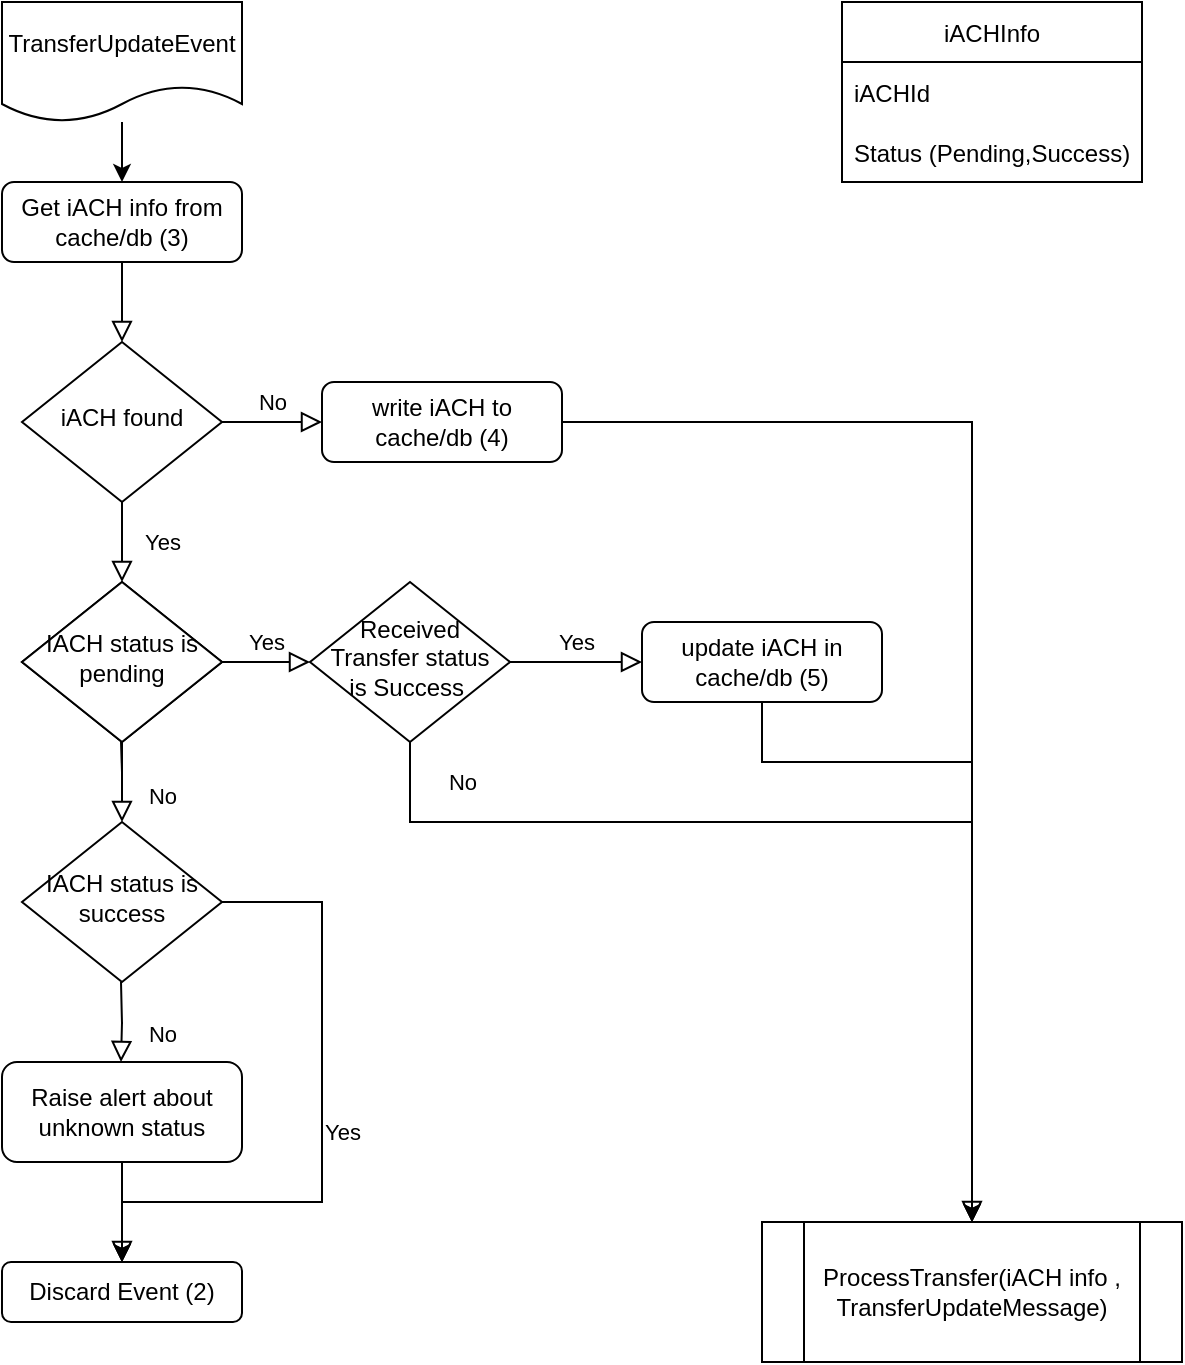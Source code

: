 <mxfile version="15.6.3" type="github" pages="2">
  <diagram id="C5RBs43oDa-KdzZeNtuy" name="Page-1">
    <mxGraphModel dx="1422" dy="737" grid="1" gridSize="10" guides="1" tooltips="1" connect="1" arrows="1" fold="1" page="1" pageScale="1" pageWidth="827" pageHeight="1169" math="0" shadow="0">
      <root>
        <mxCell id="WIyWlLk6GJQsqaUBKTNV-0" />
        <mxCell id="WIyWlLk6GJQsqaUBKTNV-1" parent="WIyWlLk6GJQsqaUBKTNV-0" />
        <mxCell id="WIyWlLk6GJQsqaUBKTNV-2" value="" style="rounded=0;html=1;jettySize=auto;orthogonalLoop=1;fontSize=11;endArrow=block;endFill=0;endSize=8;strokeWidth=1;shadow=0;labelBackgroundColor=none;edgeStyle=orthogonalEdgeStyle;" parent="WIyWlLk6GJQsqaUBKTNV-1" source="WIyWlLk6GJQsqaUBKTNV-3" target="WIyWlLk6GJQsqaUBKTNV-6" edge="1">
          <mxGeometry relative="1" as="geometry" />
        </mxCell>
        <mxCell id="WIyWlLk6GJQsqaUBKTNV-3" value="Get iACH info from cache/db (3)" style="rounded=1;whiteSpace=wrap;html=1;fontSize=12;glass=0;strokeWidth=1;shadow=0;" parent="WIyWlLk6GJQsqaUBKTNV-1" vertex="1">
          <mxGeometry x="130" y="260" width="120" height="40" as="geometry" />
        </mxCell>
        <mxCell id="WIyWlLk6GJQsqaUBKTNV-4" value="Yes" style="rounded=0;html=1;jettySize=auto;orthogonalLoop=1;fontSize=11;endArrow=block;endFill=0;endSize=8;strokeWidth=1;shadow=0;labelBackgroundColor=none;edgeStyle=orthogonalEdgeStyle;" parent="WIyWlLk6GJQsqaUBKTNV-1" source="WIyWlLk6GJQsqaUBKTNV-6" target="WIyWlLk6GJQsqaUBKTNV-10" edge="1">
          <mxGeometry y="20" relative="1" as="geometry">
            <mxPoint as="offset" />
          </mxGeometry>
        </mxCell>
        <mxCell id="WIyWlLk6GJQsqaUBKTNV-5" value="No" style="edgeStyle=orthogonalEdgeStyle;rounded=0;html=1;jettySize=auto;orthogonalLoop=1;fontSize=11;endArrow=block;endFill=0;endSize=8;strokeWidth=1;shadow=0;labelBackgroundColor=none;" parent="WIyWlLk6GJQsqaUBKTNV-1" source="WIyWlLk6GJQsqaUBKTNV-6" target="WIyWlLk6GJQsqaUBKTNV-7" edge="1">
          <mxGeometry y="10" relative="1" as="geometry">
            <mxPoint as="offset" />
          </mxGeometry>
        </mxCell>
        <mxCell id="WIyWlLk6GJQsqaUBKTNV-6" value="iACH found" style="rhombus;whiteSpace=wrap;html=1;shadow=0;fontFamily=Helvetica;fontSize=12;align=center;strokeWidth=1;spacing=6;spacingTop=-4;" parent="WIyWlLk6GJQsqaUBKTNV-1" vertex="1">
          <mxGeometry x="140" y="340" width="100" height="80" as="geometry" />
        </mxCell>
        <mxCell id="wEeADbD5w0Sg03M7Am4P-18" style="edgeStyle=orthogonalEdgeStyle;rounded=0;orthogonalLoop=1;jettySize=auto;html=1;" edge="1" parent="WIyWlLk6GJQsqaUBKTNV-1" source="WIyWlLk6GJQsqaUBKTNV-7" target="wEeADbD5w0Sg03M7Am4P-19">
          <mxGeometry relative="1" as="geometry">
            <mxPoint x="650" y="790" as="targetPoint" />
          </mxGeometry>
        </mxCell>
        <mxCell id="WIyWlLk6GJQsqaUBKTNV-7" value="write iACH to cache/db (4)" style="rounded=1;whiteSpace=wrap;html=1;fontSize=12;glass=0;strokeWidth=1;shadow=0;" parent="WIyWlLk6GJQsqaUBKTNV-1" vertex="1">
          <mxGeometry x="290" y="360" width="120" height="40" as="geometry" />
        </mxCell>
        <mxCell id="WIyWlLk6GJQsqaUBKTNV-8" value="No" style="rounded=0;html=1;jettySize=auto;orthogonalLoop=1;fontSize=11;endArrow=block;endFill=0;endSize=8;strokeWidth=1;shadow=0;labelBackgroundColor=none;edgeStyle=orthogonalEdgeStyle;" parent="WIyWlLk6GJQsqaUBKTNV-1" source="WIyWlLk6GJQsqaUBKTNV-10" target="wEeADbD5w0Sg03M7Am4P-1" edge="1">
          <mxGeometry x="0.333" y="20" relative="1" as="geometry">
            <mxPoint as="offset" />
            <mxPoint x="190" y="600" as="targetPoint" />
          </mxGeometry>
        </mxCell>
        <mxCell id="WIyWlLk6GJQsqaUBKTNV-9" value="Yes" style="edgeStyle=orthogonalEdgeStyle;rounded=0;html=1;jettySize=auto;orthogonalLoop=1;fontSize=11;endArrow=block;endFill=0;endSize=8;strokeWidth=1;shadow=0;labelBackgroundColor=none;entryX=0;entryY=0.5;entryDx=0;entryDy=0;" parent="WIyWlLk6GJQsqaUBKTNV-1" source="WIyWlLk6GJQsqaUBKTNV-10" target="wEeADbD5w0Sg03M7Am4P-13" edge="1">
          <mxGeometry y="10" relative="1" as="geometry">
            <mxPoint as="offset" />
          </mxGeometry>
        </mxCell>
        <mxCell id="WIyWlLk6GJQsqaUBKTNV-10" value="Bulb&lt;br&gt;burned out?" style="rhombus;whiteSpace=wrap;html=1;shadow=0;fontFamily=Helvetica;fontSize=12;align=center;strokeWidth=1;spacing=6;spacingTop=-4;" parent="WIyWlLk6GJQsqaUBKTNV-1" vertex="1">
          <mxGeometry x="140" y="460" width="100" height="80" as="geometry" />
        </mxCell>
        <mxCell id="wEeADbD5w0Sg03M7Am4P-21" style="edgeStyle=orthogonalEdgeStyle;rounded=0;orthogonalLoop=1;jettySize=auto;html=1;entryX=0.5;entryY=0;entryDx=0;entryDy=0;" edge="1" parent="WIyWlLk6GJQsqaUBKTNV-1" source="WIyWlLk6GJQsqaUBKTNV-12" target="wEeADbD5w0Sg03M7Am4P-19">
          <mxGeometry relative="1" as="geometry">
            <Array as="points">
              <mxPoint x="510" y="550" />
              <mxPoint x="615" y="550" />
            </Array>
          </mxGeometry>
        </mxCell>
        <mxCell id="WIyWlLk6GJQsqaUBKTNV-12" value="update iACH in cache/db (5)" style="rounded=1;whiteSpace=wrap;html=1;fontSize=12;glass=0;strokeWidth=1;shadow=0;" parent="WIyWlLk6GJQsqaUBKTNV-1" vertex="1">
          <mxGeometry x="450" y="480" width="120" height="40" as="geometry" />
        </mxCell>
        <mxCell id="wEeADbD5w0Sg03M7Am4P-0" value="IACH status is pending" style="rhombus;whiteSpace=wrap;html=1;shadow=0;fontFamily=Helvetica;fontSize=12;align=center;strokeWidth=1;spacing=6;spacingTop=-4;" vertex="1" parent="WIyWlLk6GJQsqaUBKTNV-1">
          <mxGeometry x="140" y="460" width="100" height="80" as="geometry" />
        </mxCell>
        <mxCell id="wEeADbD5w0Sg03M7Am4P-1" value="IACH status is success" style="rhombus;whiteSpace=wrap;html=1;shadow=0;fontFamily=Helvetica;fontSize=12;align=center;strokeWidth=1;spacing=6;spacingTop=-4;" vertex="1" parent="WIyWlLk6GJQsqaUBKTNV-1">
          <mxGeometry x="140" y="580" width="100" height="80" as="geometry" />
        </mxCell>
        <mxCell id="wEeADbD5w0Sg03M7Am4P-3" value="" style="rounded=0;html=1;jettySize=auto;orthogonalLoop=1;fontSize=11;endArrow=none;endFill=0;endSize=8;strokeWidth=1;shadow=0;labelBackgroundColor=none;edgeStyle=orthogonalEdgeStyle;" edge="1" parent="WIyWlLk6GJQsqaUBKTNV-1">
          <mxGeometry x="0.333" y="20" relative="1" as="geometry">
            <mxPoint as="offset" />
            <mxPoint x="189.5" y="540" as="sourcePoint" />
            <mxPoint x="190" y="555" as="targetPoint" />
          </mxGeometry>
        </mxCell>
        <mxCell id="wEeADbD5w0Sg03M7Am4P-7" value="Yes" style="edgeStyle=orthogonalEdgeStyle;rounded=0;html=1;jettySize=auto;orthogonalLoop=1;fontSize=11;endArrow=block;endFill=0;endSize=8;strokeWidth=1;shadow=0;labelBackgroundColor=none;exitX=1;exitY=0.5;exitDx=0;exitDy=0;entryX=0.5;entryY=0;entryDx=0;entryDy=0;" edge="1" parent="WIyWlLk6GJQsqaUBKTNV-1" source="wEeADbD5w0Sg03M7Am4P-1" target="wEeADbD5w0Sg03M7Am4P-8">
          <mxGeometry y="10" relative="1" as="geometry">
            <mxPoint as="offset" />
            <mxPoint x="250" y="510" as="sourcePoint" />
            <mxPoint x="290" y="620" as="targetPoint" />
            <Array as="points">
              <mxPoint x="290" y="620" />
              <mxPoint x="290" y="770" />
              <mxPoint x="190" y="770" />
            </Array>
          </mxGeometry>
        </mxCell>
        <mxCell id="wEeADbD5w0Sg03M7Am4P-8" value="Discard Event (2)" style="rounded=1;whiteSpace=wrap;html=1;" vertex="1" parent="WIyWlLk6GJQsqaUBKTNV-1">
          <mxGeometry x="130" y="800" width="120" height="30" as="geometry" />
        </mxCell>
        <mxCell id="wEeADbD5w0Sg03M7Am4P-10" value="No" style="rounded=0;html=1;jettySize=auto;orthogonalLoop=1;fontSize=11;endArrow=block;endFill=0;endSize=8;strokeWidth=1;shadow=0;labelBackgroundColor=none;edgeStyle=orthogonalEdgeStyle;" edge="1" parent="WIyWlLk6GJQsqaUBKTNV-1">
          <mxGeometry x="0.333" y="20" relative="1" as="geometry">
            <mxPoint as="offset" />
            <mxPoint x="189.5" y="660" as="sourcePoint" />
            <mxPoint x="189.5" y="700" as="targetPoint" />
          </mxGeometry>
        </mxCell>
        <mxCell id="wEeADbD5w0Sg03M7Am4P-24" value="" style="edgeStyle=orthogonalEdgeStyle;rounded=0;orthogonalLoop=1;jettySize=auto;html=1;" edge="1" parent="WIyWlLk6GJQsqaUBKTNV-1" source="wEeADbD5w0Sg03M7Am4P-11" target="wEeADbD5w0Sg03M7Am4P-8">
          <mxGeometry relative="1" as="geometry" />
        </mxCell>
        <mxCell id="wEeADbD5w0Sg03M7Am4P-25" style="edgeStyle=orthogonalEdgeStyle;rounded=0;orthogonalLoop=1;jettySize=auto;html=1;" edge="1" parent="WIyWlLk6GJQsqaUBKTNV-1" source="wEeADbD5w0Sg03M7Am4P-11">
          <mxGeometry relative="1" as="geometry">
            <mxPoint x="190" y="800" as="targetPoint" />
          </mxGeometry>
        </mxCell>
        <mxCell id="wEeADbD5w0Sg03M7Am4P-11" value="Raise alert about unknown status" style="rounded=1;whiteSpace=wrap;html=1;" vertex="1" parent="WIyWlLk6GJQsqaUBKTNV-1">
          <mxGeometry x="130" y="700" width="120" height="50" as="geometry" />
        </mxCell>
        <mxCell id="wEeADbD5w0Sg03M7Am4P-13" value="Received Transfer status is Success&amp;nbsp;" style="rhombus;whiteSpace=wrap;html=1;shadow=0;fontFamily=Helvetica;fontSize=12;align=center;strokeWidth=1;spacing=6;spacingTop=-4;" vertex="1" parent="WIyWlLk6GJQsqaUBKTNV-1">
          <mxGeometry x="284" y="460" width="100" height="80" as="geometry" />
        </mxCell>
        <mxCell id="wEeADbD5w0Sg03M7Am4P-14" value="Yes" style="edgeStyle=orthogonalEdgeStyle;rounded=0;html=1;jettySize=auto;orthogonalLoop=1;fontSize=11;endArrow=block;endFill=0;endSize=8;strokeWidth=1;shadow=0;labelBackgroundColor=none;entryX=0;entryY=0.5;entryDx=0;entryDy=0;exitX=1;exitY=0.5;exitDx=0;exitDy=0;" edge="1" parent="WIyWlLk6GJQsqaUBKTNV-1" source="wEeADbD5w0Sg03M7Am4P-13" target="WIyWlLk6GJQsqaUBKTNV-12">
          <mxGeometry y="10" relative="1" as="geometry">
            <mxPoint as="offset" />
            <mxPoint x="250" y="510" as="sourcePoint" />
            <mxPoint x="294" y="510" as="targetPoint" />
          </mxGeometry>
        </mxCell>
        <mxCell id="wEeADbD5w0Sg03M7Am4P-16" value="" style="edgeStyle=orthogonalEdgeStyle;rounded=0;orthogonalLoop=1;jettySize=auto;html=1;entryX=0.5;entryY=0;entryDx=0;entryDy=0;" edge="1" parent="WIyWlLk6GJQsqaUBKTNV-1" source="wEeADbD5w0Sg03M7Am4P-15" target="WIyWlLk6GJQsqaUBKTNV-3">
          <mxGeometry relative="1" as="geometry" />
        </mxCell>
        <mxCell id="wEeADbD5w0Sg03M7Am4P-15" value="TransferUpdateEvent" style="shape=document;whiteSpace=wrap;html=1;boundedLbl=1;" vertex="1" parent="WIyWlLk6GJQsqaUBKTNV-1">
          <mxGeometry x="130" y="170" width="120" height="60" as="geometry" />
        </mxCell>
        <mxCell id="wEeADbD5w0Sg03M7Am4P-19" value="ProcessTransfer(iACH info , TransferUpdateMessage)" style="shape=process;whiteSpace=wrap;html=1;backgroundOutline=1;" vertex="1" parent="WIyWlLk6GJQsqaUBKTNV-1">
          <mxGeometry x="510" y="780" width="210" height="70" as="geometry" />
        </mxCell>
        <mxCell id="wEeADbD5w0Sg03M7Am4P-23" value="No" style="rounded=0;html=1;jettySize=auto;orthogonalLoop=1;fontSize=11;endArrow=block;endFill=0;endSize=8;strokeWidth=1;shadow=0;labelBackgroundColor=none;edgeStyle=orthogonalEdgeStyle;exitX=0.5;exitY=1;exitDx=0;exitDy=0;entryX=0.5;entryY=0;entryDx=0;entryDy=0;" edge="1" parent="WIyWlLk6GJQsqaUBKTNV-1" source="wEeADbD5w0Sg03M7Am4P-13" target="wEeADbD5w0Sg03M7Am4P-19">
          <mxGeometry x="-0.747" y="20" relative="1" as="geometry">
            <mxPoint as="offset" />
            <mxPoint x="200" y="550" as="sourcePoint" />
            <mxPoint x="200" y="590" as="targetPoint" />
            <Array as="points">
              <mxPoint x="334" y="580" />
              <mxPoint x="615" y="580" />
            </Array>
          </mxGeometry>
        </mxCell>
        <mxCell id="EszgASWvZQFr6gAH9XyK-0" value="iACHInfo" style="swimlane;fontStyle=0;childLayout=stackLayout;horizontal=1;startSize=30;horizontalStack=0;resizeParent=1;resizeParentMax=0;resizeLast=0;collapsible=1;marginBottom=0;" vertex="1" parent="WIyWlLk6GJQsqaUBKTNV-1">
          <mxGeometry x="550" y="170" width="150" height="90" as="geometry" />
        </mxCell>
        <mxCell id="EszgASWvZQFr6gAH9XyK-1" value="iACHId" style="text;strokeColor=none;fillColor=none;align=left;verticalAlign=middle;spacingLeft=4;spacingRight=4;overflow=hidden;points=[[0,0.5],[1,0.5]];portConstraint=eastwest;rotatable=0;" vertex="1" parent="EszgASWvZQFr6gAH9XyK-0">
          <mxGeometry y="30" width="150" height="30" as="geometry" />
        </mxCell>
        <mxCell id="EszgASWvZQFr6gAH9XyK-2" value="Status (Pending,Success)" style="text;strokeColor=none;fillColor=none;align=left;verticalAlign=middle;spacingLeft=4;spacingRight=4;overflow=hidden;points=[[0,0.5],[1,0.5]];portConstraint=eastwest;rotatable=0;" vertex="1" parent="EszgASWvZQFr6gAH9XyK-0">
          <mxGeometry y="60" width="150" height="30" as="geometry" />
        </mxCell>
      </root>
    </mxGraphModel>
  </diagram>
  <diagram id="FIutW5reIqWo4Y9141oW" name="Page-2">
    <mxGraphModel dx="1422" dy="737" grid="1" gridSize="10" guides="1" tooltips="1" connect="1" arrows="1" fold="1" page="1" pageScale="1" pageWidth="850" pageHeight="1100" math="0" shadow="0">
      <root>
        <mxCell id="baLXA66Gwawd4mO3uqke-0" />
        <mxCell id="baLXA66Gwawd4mO3uqke-1" parent="baLXA66Gwawd4mO3uqke-0" />
        <mxCell id="VaIL7fWoaXHpg3i_KeYn-2" value="" style="edgeStyle=orthogonalEdgeStyle;rounded=0;orthogonalLoop=1;jettySize=auto;html=1;" edge="1" parent="baLXA66Gwawd4mO3uqke-1" source="N0ot5xJIXqnKpVlIdId7-0" target="VaIL7fWoaXHpg3i_KeYn-0">
          <mxGeometry relative="1" as="geometry" />
        </mxCell>
        <mxCell id="N0ot5xJIXqnKpVlIdId7-0" value="&lt;span&gt;Get iACH info from cache/db (3)&lt;br&gt;&lt;b&gt;Read Through&lt;/b&gt;&lt;br&gt;&lt;/span&gt;" style="rounded=1;whiteSpace=wrap;html=1;" vertex="1" parent="baLXA66Gwawd4mO3uqke-1">
          <mxGeometry x="100" y="40" width="120" height="60" as="geometry" />
        </mxCell>
        <mxCell id="VaIL7fWoaXHpg3i_KeYn-3" value="" style="edgeStyle=orthogonalEdgeStyle;rounded=0;orthogonalLoop=1;jettySize=auto;html=1;" edge="1" parent="baLXA66Gwawd4mO3uqke-1" source="VaIL7fWoaXHpg3i_KeYn-0" target="VaIL7fWoaXHpg3i_KeYn-1">
          <mxGeometry relative="1" as="geometry" />
        </mxCell>
        <mxCell id="VaIL7fWoaXHpg3i_KeYn-0" value="Get From Redis" style="rounded=1;whiteSpace=wrap;html=1;" vertex="1" parent="baLXA66Gwawd4mO3uqke-1">
          <mxGeometry x="100" y="150" width="120" height="40" as="geometry" />
        </mxCell>
        <mxCell id="VaIL7fWoaXHpg3i_KeYn-4" value="yes" style="edgeStyle=orthogonalEdgeStyle;rounded=0;orthogonalLoop=1;jettySize=auto;html=1;" edge="1" parent="baLXA66Gwawd4mO3uqke-1" source="VaIL7fWoaXHpg3i_KeYn-1">
          <mxGeometry x="-0.886" y="10" relative="1" as="geometry">
            <mxPoint x="220" y="535" as="targetPoint" />
            <Array as="points">
              <mxPoint x="310" y="290" />
              <mxPoint x="310" y="535" />
            </Array>
            <mxPoint as="offset" />
          </mxGeometry>
        </mxCell>
        <mxCell id="VaIL7fWoaXHpg3i_KeYn-5" value="no" style="edgeStyle=orthogonalEdgeStyle;rounded=0;orthogonalLoop=1;jettySize=auto;html=1;entryX=0.5;entryY=0;entryDx=0;entryDy=0;" edge="1" parent="baLXA66Gwawd4mO3uqke-1" source="VaIL7fWoaXHpg3i_KeYn-1" target="VaIL7fWoaXHpg3i_KeYn-6">
          <mxGeometry x="-0.667" y="30" relative="1" as="geometry">
            <mxPoint x="160" y="400" as="targetPoint" />
            <mxPoint as="offset" />
          </mxGeometry>
        </mxCell>
        <mxCell id="VaIL7fWoaXHpg3i_KeYn-1" value="&lt;div style=&quot;text-align: justify&quot;&gt;cache hit&lt;/div&gt;" style="strokeWidth=2;html=1;shape=mxgraph.flowchart.decision;whiteSpace=wrap;" vertex="1" parent="baLXA66Gwawd4mO3uqke-1">
          <mxGeometry x="110" y="240" width="100" height="100" as="geometry" />
        </mxCell>
        <mxCell id="VaIL7fWoaXHpg3i_KeYn-9" value="" style="edgeStyle=orthogonalEdgeStyle;rounded=0;orthogonalLoop=1;jettySize=auto;html=1;entryX=0.5;entryY=0;entryDx=0;entryDy=0;" edge="1" parent="baLXA66Gwawd4mO3uqke-1" source="VaIL7fWoaXHpg3i_KeYn-6" target="VaIL7fWoaXHpg3i_KeYn-10">
          <mxGeometry relative="1" as="geometry">
            <mxPoint x="160" y="450" as="targetPoint" />
          </mxGeometry>
        </mxCell>
        <mxCell id="VaIL7fWoaXHpg3i_KeYn-6" value="write iACH to cache/db (4)&lt;br&gt;&lt;span style=&quot;font-size: 11px ; background-color: rgb(255 , 255 , 255) ; color: rgb(85 , 85 , 85) ; font-family: &amp;#34;lato&amp;#34; , &amp;#34;pingfang sc&amp;#34; , &amp;#34;microsoft yahei&amp;#34; , sans-serif ; text-align: justify&quot;&gt;&lt;b&gt;Write Behind&lt;/b&gt;&lt;/span&gt;" style="rounded=1;whiteSpace=wrap;html=1;" vertex="1" parent="baLXA66Gwawd4mO3uqke-1">
          <mxGeometry x="100" y="380" width="120" height="60" as="geometry" />
        </mxCell>
        <mxCell id="VaIL7fWoaXHpg3i_KeYn-10" value="Return iACHInfo" style="whiteSpace=wrap;html=1;rounded=1;" vertex="1" parent="baLXA66Gwawd4mO3uqke-1">
          <mxGeometry x="100" y="520" width="120" height="30" as="geometry" />
        </mxCell>
        <mxCell id="cpO2Uwx66wDA2tkZbTOL-0" value="" style="edgeStyle=orthogonalEdgeStyle;rounded=0;orthogonalLoop=1;jettySize=auto;html=1;" edge="1" parent="baLXA66Gwawd4mO3uqke-1" source="cpO2Uwx66wDA2tkZbTOL-1">
          <mxGeometry relative="1" as="geometry">
            <mxPoint x="470" y="150" as="targetPoint" />
          </mxGeometry>
        </mxCell>
        <mxCell id="cpO2Uwx66wDA2tkZbTOL-1" value="write iACH to cache/db (4)&lt;br&gt;&lt;span style=&quot;font-size: 11px ; background-color: rgb(255 , 255 , 255) ; color: rgb(85 , 85 , 85) ; font-family: &amp;#34;lato&amp;#34; , &amp;#34;pingfang sc&amp;#34; , &amp;#34;microsoft yahei&amp;#34; , sans-serif ; text-align: justify&quot;&gt;&lt;b&gt;Write Behind&lt;/b&gt;&lt;/span&gt;" style="rounded=1;whiteSpace=wrap;html=1;" vertex="1" parent="baLXA66Gwawd4mO3uqke-1">
          <mxGeometry x="410" y="40" width="120" height="60" as="geometry" />
        </mxCell>
        <mxCell id="cpO2Uwx66wDA2tkZbTOL-7" value="" style="edgeStyle=orthogonalEdgeStyle;rounded=0;orthogonalLoop=1;jettySize=auto;html=1;" edge="1" parent="baLXA66Gwawd4mO3uqke-1" source="cpO2Uwx66wDA2tkZbTOL-8" target="cpO2Uwx66wDA2tkZbTOL-10">
          <mxGeometry relative="1" as="geometry" />
        </mxCell>
        <mxCell id="_gyEHGe2tCoiav-TjpfZ-4" value="" style="edgeStyle=orthogonalEdgeStyle;rounded=0;orthogonalLoop=1;jettySize=auto;html=1;fontSize=11;exitX=0.5;exitY=0;exitDx=0;exitDy=0;" edge="1" parent="baLXA66Gwawd4mO3uqke-1" source="cpO2Uwx66wDA2tkZbTOL-8" target="cpO2Uwx66wDA2tkZbTOL-1">
          <mxGeometry relative="1" as="geometry" />
        </mxCell>
        <mxCell id="cpO2Uwx66wDA2tkZbTOL-8" value="write to DB" style="rounded=1;whiteSpace=wrap;html=1;" vertex="1" parent="baLXA66Gwawd4mO3uqke-1">
          <mxGeometry x="410" y="150" width="120" height="40" as="geometry" />
        </mxCell>
        <mxCell id="cpO2Uwx66wDA2tkZbTOL-10" value="Write to cache" style="rounded=1;whiteSpace=wrap;html=1;" vertex="1" parent="baLXA66Gwawd4mO3uqke-1">
          <mxGeometry x="410" y="220" width="120" height="40" as="geometry" />
        </mxCell>
      </root>
    </mxGraphModel>
  </diagram>
</mxfile>
